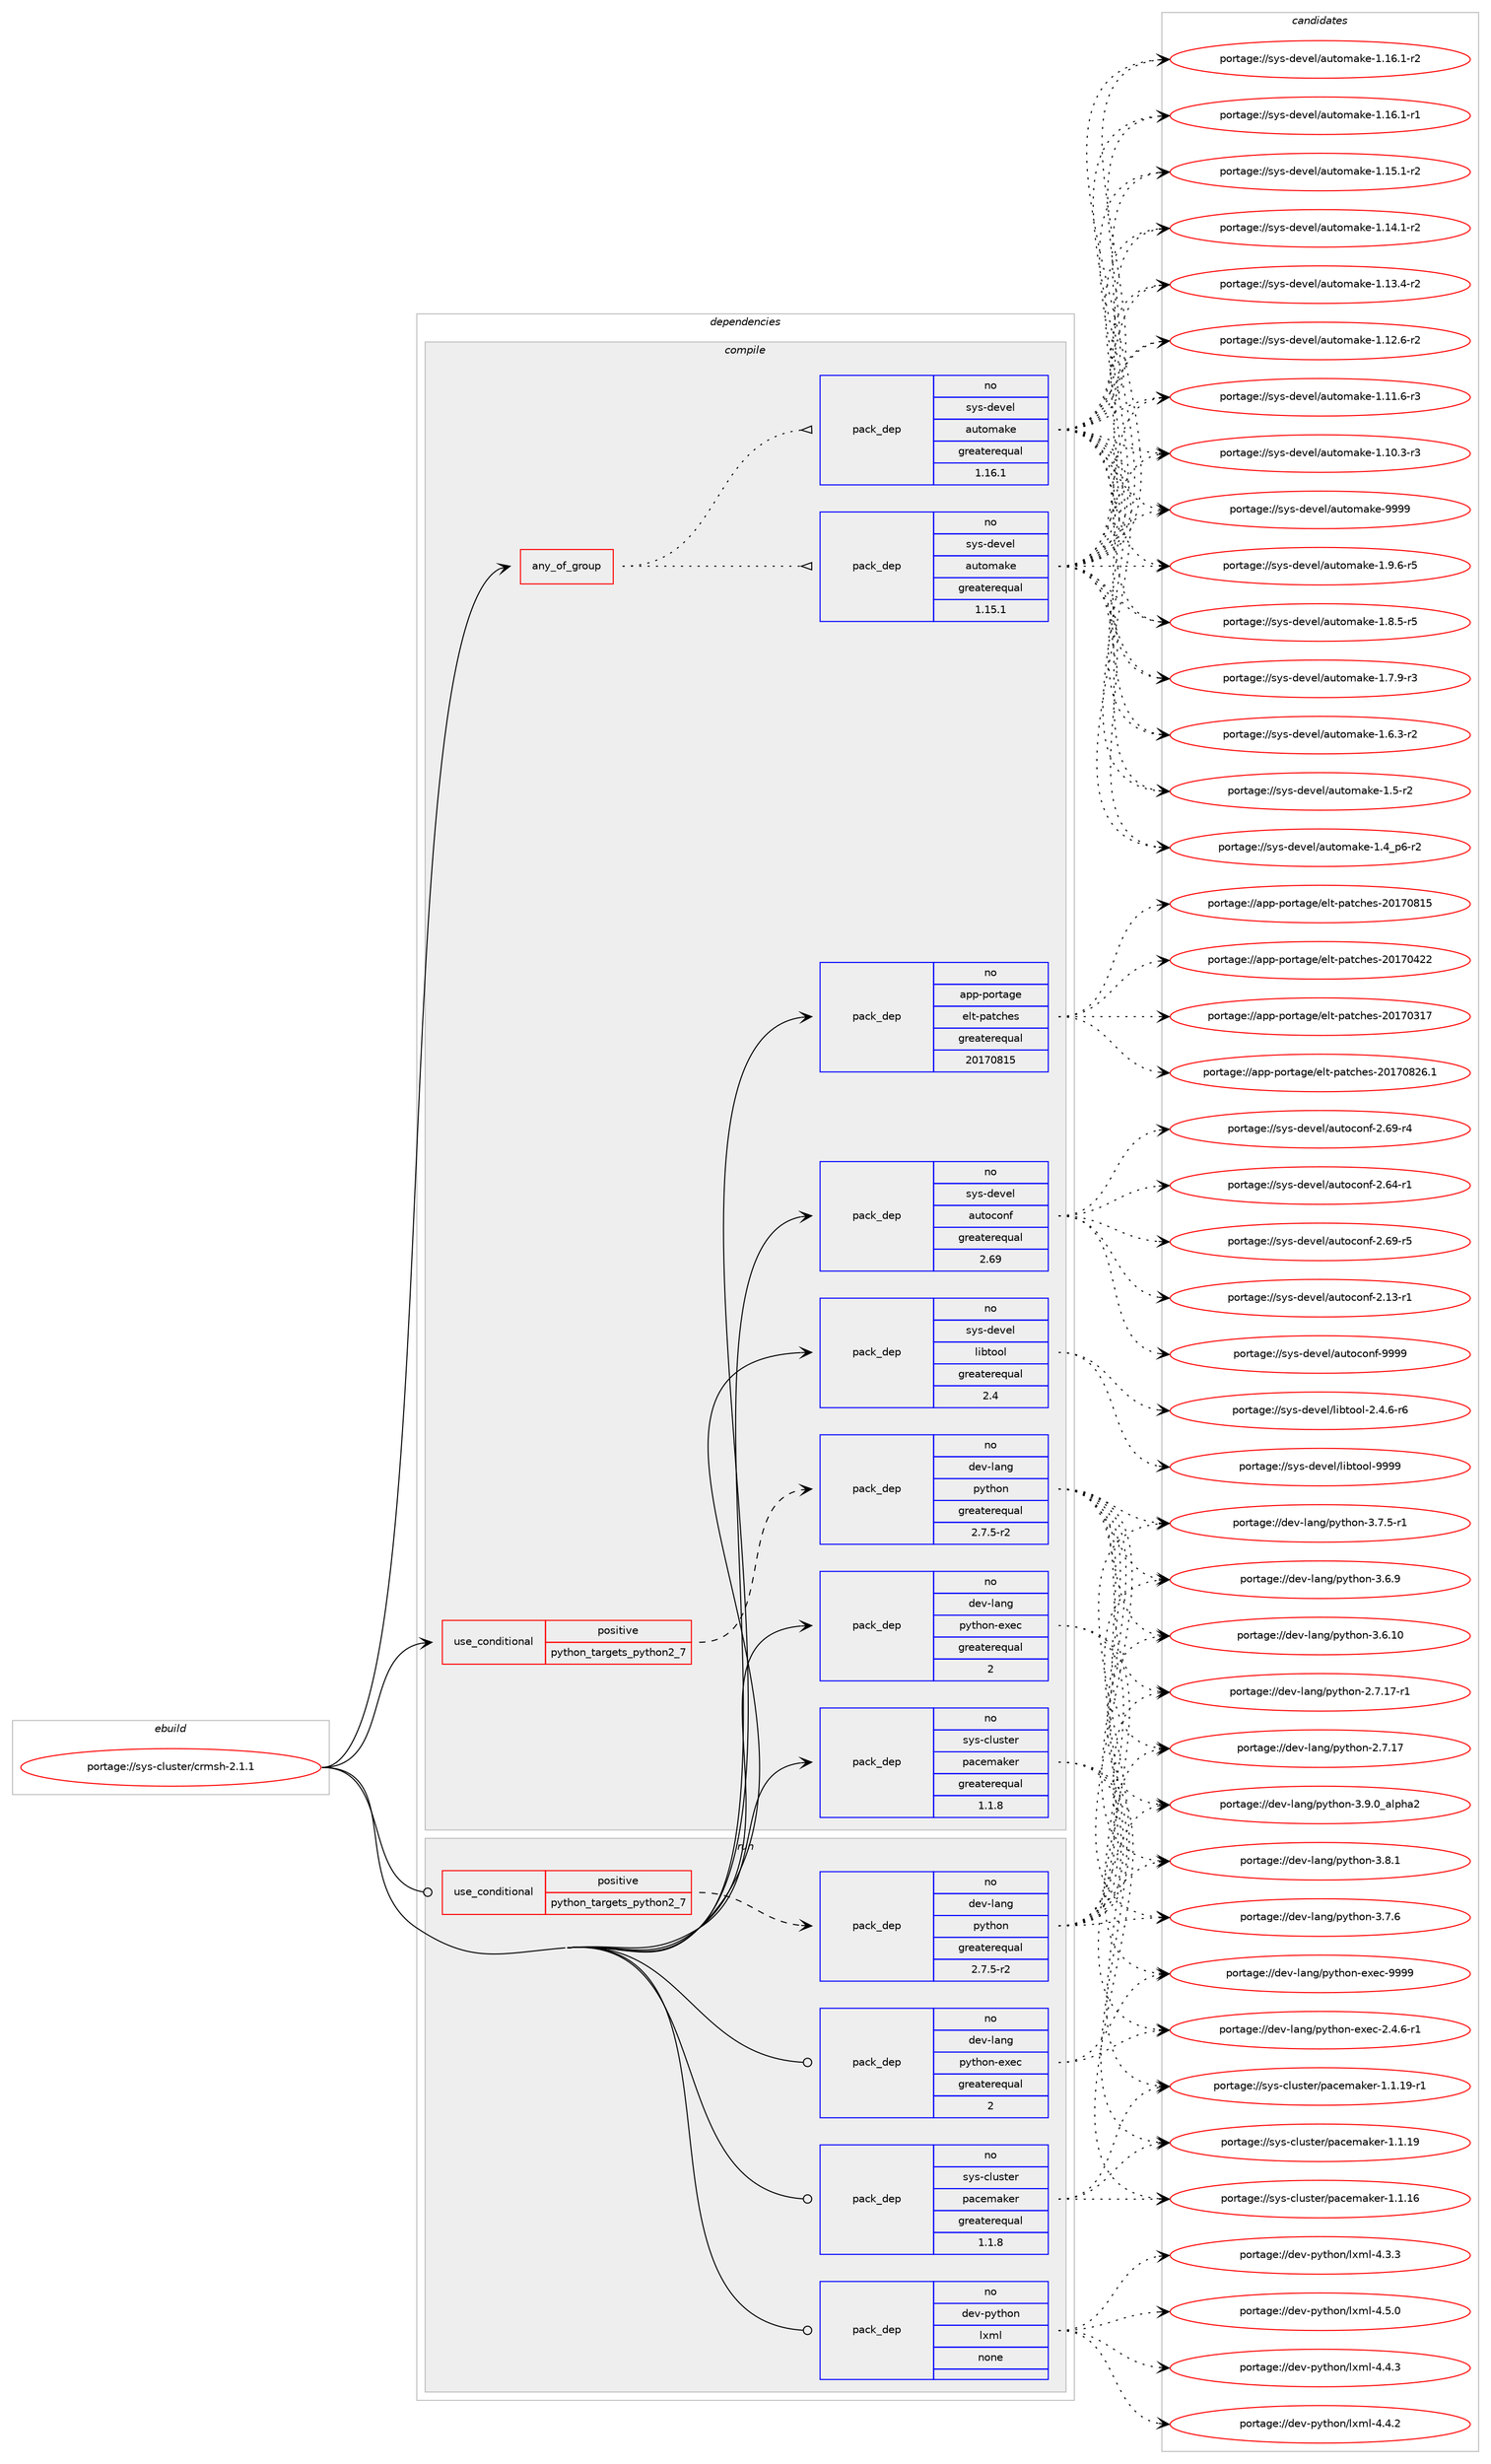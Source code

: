 digraph prolog {

# *************
# Graph options
# *************

newrank=true;
concentrate=true;
compound=true;
graph [rankdir=LR,fontname=Helvetica,fontsize=10,ranksep=1.5];#, ranksep=2.5, nodesep=0.2];
edge  [arrowhead=vee];
node  [fontname=Helvetica,fontsize=10];

# **********
# The ebuild
# **********

subgraph cluster_leftcol {
color=gray;
rank=same;
label=<<i>ebuild</i>>;
id [label="portage://sys-cluster/crmsh-2.1.1", color=red, width=4, href="../sys-cluster/crmsh-2.1.1.svg"];
}

# ****************
# The dependencies
# ****************

subgraph cluster_midcol {
color=gray;
label=<<i>dependencies</i>>;
subgraph cluster_compile {
fillcolor="#eeeeee";
style=filled;
label=<<i>compile</i>>;
subgraph any1110 {
dependency56603 [label=<<TABLE BORDER="0" CELLBORDER="1" CELLSPACING="0" CELLPADDING="4"><TR><TD CELLPADDING="10">any_of_group</TD></TR></TABLE>>, shape=none, color=red];subgraph pack43927 {
dependency56604 [label=<<TABLE BORDER="0" CELLBORDER="1" CELLSPACING="0" CELLPADDING="4" WIDTH="220"><TR><TD ROWSPAN="6" CELLPADDING="30">pack_dep</TD></TR><TR><TD WIDTH="110">no</TD></TR><TR><TD>sys-devel</TD></TR><TR><TD>automake</TD></TR><TR><TD>greaterequal</TD></TR><TR><TD>1.16.1</TD></TR></TABLE>>, shape=none, color=blue];
}
dependency56603:e -> dependency56604:w [weight=20,style="dotted",arrowhead="oinv"];
subgraph pack43928 {
dependency56605 [label=<<TABLE BORDER="0" CELLBORDER="1" CELLSPACING="0" CELLPADDING="4" WIDTH="220"><TR><TD ROWSPAN="6" CELLPADDING="30">pack_dep</TD></TR><TR><TD WIDTH="110">no</TD></TR><TR><TD>sys-devel</TD></TR><TR><TD>automake</TD></TR><TR><TD>greaterequal</TD></TR><TR><TD>1.15.1</TD></TR></TABLE>>, shape=none, color=blue];
}
dependency56603:e -> dependency56605:w [weight=20,style="dotted",arrowhead="oinv"];
}
id:e -> dependency56603:w [weight=20,style="solid",arrowhead="vee"];
subgraph cond11501 {
dependency56606 [label=<<TABLE BORDER="0" CELLBORDER="1" CELLSPACING="0" CELLPADDING="4"><TR><TD ROWSPAN="3" CELLPADDING="10">use_conditional</TD></TR><TR><TD>positive</TD></TR><TR><TD>python_targets_python2_7</TD></TR></TABLE>>, shape=none, color=red];
subgraph pack43929 {
dependency56607 [label=<<TABLE BORDER="0" CELLBORDER="1" CELLSPACING="0" CELLPADDING="4" WIDTH="220"><TR><TD ROWSPAN="6" CELLPADDING="30">pack_dep</TD></TR><TR><TD WIDTH="110">no</TD></TR><TR><TD>dev-lang</TD></TR><TR><TD>python</TD></TR><TR><TD>greaterequal</TD></TR><TR><TD>2.7.5-r2</TD></TR></TABLE>>, shape=none, color=blue];
}
dependency56606:e -> dependency56607:w [weight=20,style="dashed",arrowhead="vee"];
}
id:e -> dependency56606:w [weight=20,style="solid",arrowhead="vee"];
subgraph pack43930 {
dependency56608 [label=<<TABLE BORDER="0" CELLBORDER="1" CELLSPACING="0" CELLPADDING="4" WIDTH="220"><TR><TD ROWSPAN="6" CELLPADDING="30">pack_dep</TD></TR><TR><TD WIDTH="110">no</TD></TR><TR><TD>app-portage</TD></TR><TR><TD>elt-patches</TD></TR><TR><TD>greaterequal</TD></TR><TR><TD>20170815</TD></TR></TABLE>>, shape=none, color=blue];
}
id:e -> dependency56608:w [weight=20,style="solid",arrowhead="vee"];
subgraph pack43931 {
dependency56609 [label=<<TABLE BORDER="0" CELLBORDER="1" CELLSPACING="0" CELLPADDING="4" WIDTH="220"><TR><TD ROWSPAN="6" CELLPADDING="30">pack_dep</TD></TR><TR><TD WIDTH="110">no</TD></TR><TR><TD>dev-lang</TD></TR><TR><TD>python-exec</TD></TR><TR><TD>greaterequal</TD></TR><TR><TD>2</TD></TR></TABLE>>, shape=none, color=blue];
}
id:e -> dependency56609:w [weight=20,style="solid",arrowhead="vee"];
subgraph pack43932 {
dependency56610 [label=<<TABLE BORDER="0" CELLBORDER="1" CELLSPACING="0" CELLPADDING="4" WIDTH="220"><TR><TD ROWSPAN="6" CELLPADDING="30">pack_dep</TD></TR><TR><TD WIDTH="110">no</TD></TR><TR><TD>sys-cluster</TD></TR><TR><TD>pacemaker</TD></TR><TR><TD>greaterequal</TD></TR><TR><TD>1.1.8</TD></TR></TABLE>>, shape=none, color=blue];
}
id:e -> dependency56610:w [weight=20,style="solid",arrowhead="vee"];
subgraph pack43933 {
dependency56611 [label=<<TABLE BORDER="0" CELLBORDER="1" CELLSPACING="0" CELLPADDING="4" WIDTH="220"><TR><TD ROWSPAN="6" CELLPADDING="30">pack_dep</TD></TR><TR><TD WIDTH="110">no</TD></TR><TR><TD>sys-devel</TD></TR><TR><TD>autoconf</TD></TR><TR><TD>greaterequal</TD></TR><TR><TD>2.69</TD></TR></TABLE>>, shape=none, color=blue];
}
id:e -> dependency56611:w [weight=20,style="solid",arrowhead="vee"];
subgraph pack43934 {
dependency56612 [label=<<TABLE BORDER="0" CELLBORDER="1" CELLSPACING="0" CELLPADDING="4" WIDTH="220"><TR><TD ROWSPAN="6" CELLPADDING="30">pack_dep</TD></TR><TR><TD WIDTH="110">no</TD></TR><TR><TD>sys-devel</TD></TR><TR><TD>libtool</TD></TR><TR><TD>greaterequal</TD></TR><TR><TD>2.4</TD></TR></TABLE>>, shape=none, color=blue];
}
id:e -> dependency56612:w [weight=20,style="solid",arrowhead="vee"];
}
subgraph cluster_compileandrun {
fillcolor="#eeeeee";
style=filled;
label=<<i>compile and run</i>>;
}
subgraph cluster_run {
fillcolor="#eeeeee";
style=filled;
label=<<i>run</i>>;
subgraph cond11502 {
dependency56613 [label=<<TABLE BORDER="0" CELLBORDER="1" CELLSPACING="0" CELLPADDING="4"><TR><TD ROWSPAN="3" CELLPADDING="10">use_conditional</TD></TR><TR><TD>positive</TD></TR><TR><TD>python_targets_python2_7</TD></TR></TABLE>>, shape=none, color=red];
subgraph pack43935 {
dependency56614 [label=<<TABLE BORDER="0" CELLBORDER="1" CELLSPACING="0" CELLPADDING="4" WIDTH="220"><TR><TD ROWSPAN="6" CELLPADDING="30">pack_dep</TD></TR><TR><TD WIDTH="110">no</TD></TR><TR><TD>dev-lang</TD></TR><TR><TD>python</TD></TR><TR><TD>greaterequal</TD></TR><TR><TD>2.7.5-r2</TD></TR></TABLE>>, shape=none, color=blue];
}
dependency56613:e -> dependency56614:w [weight=20,style="dashed",arrowhead="vee"];
}
id:e -> dependency56613:w [weight=20,style="solid",arrowhead="odot"];
subgraph pack43936 {
dependency56615 [label=<<TABLE BORDER="0" CELLBORDER="1" CELLSPACING="0" CELLPADDING="4" WIDTH="220"><TR><TD ROWSPAN="6" CELLPADDING="30">pack_dep</TD></TR><TR><TD WIDTH="110">no</TD></TR><TR><TD>dev-lang</TD></TR><TR><TD>python-exec</TD></TR><TR><TD>greaterequal</TD></TR><TR><TD>2</TD></TR></TABLE>>, shape=none, color=blue];
}
id:e -> dependency56615:w [weight=20,style="solid",arrowhead="odot"];
subgraph pack43937 {
dependency56616 [label=<<TABLE BORDER="0" CELLBORDER="1" CELLSPACING="0" CELLPADDING="4" WIDTH="220"><TR><TD ROWSPAN="6" CELLPADDING="30">pack_dep</TD></TR><TR><TD WIDTH="110">no</TD></TR><TR><TD>dev-python</TD></TR><TR><TD>lxml</TD></TR><TR><TD>none</TD></TR><TR><TD></TD></TR></TABLE>>, shape=none, color=blue];
}
id:e -> dependency56616:w [weight=20,style="solid",arrowhead="odot"];
subgraph pack43938 {
dependency56617 [label=<<TABLE BORDER="0" CELLBORDER="1" CELLSPACING="0" CELLPADDING="4" WIDTH="220"><TR><TD ROWSPAN="6" CELLPADDING="30">pack_dep</TD></TR><TR><TD WIDTH="110">no</TD></TR><TR><TD>sys-cluster</TD></TR><TR><TD>pacemaker</TD></TR><TR><TD>greaterequal</TD></TR><TR><TD>1.1.8</TD></TR></TABLE>>, shape=none, color=blue];
}
id:e -> dependency56617:w [weight=20,style="solid",arrowhead="odot"];
}
}

# **************
# The candidates
# **************

subgraph cluster_choices {
rank=same;
color=gray;
label=<<i>candidates</i>>;

subgraph choice43927 {
color=black;
nodesep=1;
choice115121115451001011181011084797117116111109971071014557575757 [label="portage://sys-devel/automake-9999", color=red, width=4,href="../sys-devel/automake-9999.svg"];
choice115121115451001011181011084797117116111109971071014549465746544511453 [label="portage://sys-devel/automake-1.9.6-r5", color=red, width=4,href="../sys-devel/automake-1.9.6-r5.svg"];
choice115121115451001011181011084797117116111109971071014549465646534511453 [label="portage://sys-devel/automake-1.8.5-r5", color=red, width=4,href="../sys-devel/automake-1.8.5-r5.svg"];
choice115121115451001011181011084797117116111109971071014549465546574511451 [label="portage://sys-devel/automake-1.7.9-r3", color=red, width=4,href="../sys-devel/automake-1.7.9-r3.svg"];
choice115121115451001011181011084797117116111109971071014549465446514511450 [label="portage://sys-devel/automake-1.6.3-r2", color=red, width=4,href="../sys-devel/automake-1.6.3-r2.svg"];
choice11512111545100101118101108479711711611110997107101454946534511450 [label="portage://sys-devel/automake-1.5-r2", color=red, width=4,href="../sys-devel/automake-1.5-r2.svg"];
choice115121115451001011181011084797117116111109971071014549465295112544511450 [label="portage://sys-devel/automake-1.4_p6-r2", color=red, width=4,href="../sys-devel/automake-1.4_p6-r2.svg"];
choice11512111545100101118101108479711711611110997107101454946495446494511450 [label="portage://sys-devel/automake-1.16.1-r2", color=red, width=4,href="../sys-devel/automake-1.16.1-r2.svg"];
choice11512111545100101118101108479711711611110997107101454946495446494511449 [label="portage://sys-devel/automake-1.16.1-r1", color=red, width=4,href="../sys-devel/automake-1.16.1-r1.svg"];
choice11512111545100101118101108479711711611110997107101454946495346494511450 [label="portage://sys-devel/automake-1.15.1-r2", color=red, width=4,href="../sys-devel/automake-1.15.1-r2.svg"];
choice11512111545100101118101108479711711611110997107101454946495246494511450 [label="portage://sys-devel/automake-1.14.1-r2", color=red, width=4,href="../sys-devel/automake-1.14.1-r2.svg"];
choice11512111545100101118101108479711711611110997107101454946495146524511450 [label="portage://sys-devel/automake-1.13.4-r2", color=red, width=4,href="../sys-devel/automake-1.13.4-r2.svg"];
choice11512111545100101118101108479711711611110997107101454946495046544511450 [label="portage://sys-devel/automake-1.12.6-r2", color=red, width=4,href="../sys-devel/automake-1.12.6-r2.svg"];
choice11512111545100101118101108479711711611110997107101454946494946544511451 [label="portage://sys-devel/automake-1.11.6-r3", color=red, width=4,href="../sys-devel/automake-1.11.6-r3.svg"];
choice11512111545100101118101108479711711611110997107101454946494846514511451 [label="portage://sys-devel/automake-1.10.3-r3", color=red, width=4,href="../sys-devel/automake-1.10.3-r3.svg"];
dependency56604:e -> choice115121115451001011181011084797117116111109971071014557575757:w [style=dotted,weight="100"];
dependency56604:e -> choice115121115451001011181011084797117116111109971071014549465746544511453:w [style=dotted,weight="100"];
dependency56604:e -> choice115121115451001011181011084797117116111109971071014549465646534511453:w [style=dotted,weight="100"];
dependency56604:e -> choice115121115451001011181011084797117116111109971071014549465546574511451:w [style=dotted,weight="100"];
dependency56604:e -> choice115121115451001011181011084797117116111109971071014549465446514511450:w [style=dotted,weight="100"];
dependency56604:e -> choice11512111545100101118101108479711711611110997107101454946534511450:w [style=dotted,weight="100"];
dependency56604:e -> choice115121115451001011181011084797117116111109971071014549465295112544511450:w [style=dotted,weight="100"];
dependency56604:e -> choice11512111545100101118101108479711711611110997107101454946495446494511450:w [style=dotted,weight="100"];
dependency56604:e -> choice11512111545100101118101108479711711611110997107101454946495446494511449:w [style=dotted,weight="100"];
dependency56604:e -> choice11512111545100101118101108479711711611110997107101454946495346494511450:w [style=dotted,weight="100"];
dependency56604:e -> choice11512111545100101118101108479711711611110997107101454946495246494511450:w [style=dotted,weight="100"];
dependency56604:e -> choice11512111545100101118101108479711711611110997107101454946495146524511450:w [style=dotted,weight="100"];
dependency56604:e -> choice11512111545100101118101108479711711611110997107101454946495046544511450:w [style=dotted,weight="100"];
dependency56604:e -> choice11512111545100101118101108479711711611110997107101454946494946544511451:w [style=dotted,weight="100"];
dependency56604:e -> choice11512111545100101118101108479711711611110997107101454946494846514511451:w [style=dotted,weight="100"];
}
subgraph choice43928 {
color=black;
nodesep=1;
choice115121115451001011181011084797117116111109971071014557575757 [label="portage://sys-devel/automake-9999", color=red, width=4,href="../sys-devel/automake-9999.svg"];
choice115121115451001011181011084797117116111109971071014549465746544511453 [label="portage://sys-devel/automake-1.9.6-r5", color=red, width=4,href="../sys-devel/automake-1.9.6-r5.svg"];
choice115121115451001011181011084797117116111109971071014549465646534511453 [label="portage://sys-devel/automake-1.8.5-r5", color=red, width=4,href="../sys-devel/automake-1.8.5-r5.svg"];
choice115121115451001011181011084797117116111109971071014549465546574511451 [label="portage://sys-devel/automake-1.7.9-r3", color=red, width=4,href="../sys-devel/automake-1.7.9-r3.svg"];
choice115121115451001011181011084797117116111109971071014549465446514511450 [label="portage://sys-devel/automake-1.6.3-r2", color=red, width=4,href="../sys-devel/automake-1.6.3-r2.svg"];
choice11512111545100101118101108479711711611110997107101454946534511450 [label="portage://sys-devel/automake-1.5-r2", color=red, width=4,href="../sys-devel/automake-1.5-r2.svg"];
choice115121115451001011181011084797117116111109971071014549465295112544511450 [label="portage://sys-devel/automake-1.4_p6-r2", color=red, width=4,href="../sys-devel/automake-1.4_p6-r2.svg"];
choice11512111545100101118101108479711711611110997107101454946495446494511450 [label="portage://sys-devel/automake-1.16.1-r2", color=red, width=4,href="../sys-devel/automake-1.16.1-r2.svg"];
choice11512111545100101118101108479711711611110997107101454946495446494511449 [label="portage://sys-devel/automake-1.16.1-r1", color=red, width=4,href="../sys-devel/automake-1.16.1-r1.svg"];
choice11512111545100101118101108479711711611110997107101454946495346494511450 [label="portage://sys-devel/automake-1.15.1-r2", color=red, width=4,href="../sys-devel/automake-1.15.1-r2.svg"];
choice11512111545100101118101108479711711611110997107101454946495246494511450 [label="portage://sys-devel/automake-1.14.1-r2", color=red, width=4,href="../sys-devel/automake-1.14.1-r2.svg"];
choice11512111545100101118101108479711711611110997107101454946495146524511450 [label="portage://sys-devel/automake-1.13.4-r2", color=red, width=4,href="../sys-devel/automake-1.13.4-r2.svg"];
choice11512111545100101118101108479711711611110997107101454946495046544511450 [label="portage://sys-devel/automake-1.12.6-r2", color=red, width=4,href="../sys-devel/automake-1.12.6-r2.svg"];
choice11512111545100101118101108479711711611110997107101454946494946544511451 [label="portage://sys-devel/automake-1.11.6-r3", color=red, width=4,href="../sys-devel/automake-1.11.6-r3.svg"];
choice11512111545100101118101108479711711611110997107101454946494846514511451 [label="portage://sys-devel/automake-1.10.3-r3", color=red, width=4,href="../sys-devel/automake-1.10.3-r3.svg"];
dependency56605:e -> choice115121115451001011181011084797117116111109971071014557575757:w [style=dotted,weight="100"];
dependency56605:e -> choice115121115451001011181011084797117116111109971071014549465746544511453:w [style=dotted,weight="100"];
dependency56605:e -> choice115121115451001011181011084797117116111109971071014549465646534511453:w [style=dotted,weight="100"];
dependency56605:e -> choice115121115451001011181011084797117116111109971071014549465546574511451:w [style=dotted,weight="100"];
dependency56605:e -> choice115121115451001011181011084797117116111109971071014549465446514511450:w [style=dotted,weight="100"];
dependency56605:e -> choice11512111545100101118101108479711711611110997107101454946534511450:w [style=dotted,weight="100"];
dependency56605:e -> choice115121115451001011181011084797117116111109971071014549465295112544511450:w [style=dotted,weight="100"];
dependency56605:e -> choice11512111545100101118101108479711711611110997107101454946495446494511450:w [style=dotted,weight="100"];
dependency56605:e -> choice11512111545100101118101108479711711611110997107101454946495446494511449:w [style=dotted,weight="100"];
dependency56605:e -> choice11512111545100101118101108479711711611110997107101454946495346494511450:w [style=dotted,weight="100"];
dependency56605:e -> choice11512111545100101118101108479711711611110997107101454946495246494511450:w [style=dotted,weight="100"];
dependency56605:e -> choice11512111545100101118101108479711711611110997107101454946495146524511450:w [style=dotted,weight="100"];
dependency56605:e -> choice11512111545100101118101108479711711611110997107101454946495046544511450:w [style=dotted,weight="100"];
dependency56605:e -> choice11512111545100101118101108479711711611110997107101454946494946544511451:w [style=dotted,weight="100"];
dependency56605:e -> choice11512111545100101118101108479711711611110997107101454946494846514511451:w [style=dotted,weight="100"];
}
subgraph choice43929 {
color=black;
nodesep=1;
choice10010111845108971101034711212111610411111045514657464895971081121049750 [label="portage://dev-lang/python-3.9.0_alpha2", color=red, width=4,href="../dev-lang/python-3.9.0_alpha2.svg"];
choice100101118451089711010347112121116104111110455146564649 [label="portage://dev-lang/python-3.8.1", color=red, width=4,href="../dev-lang/python-3.8.1.svg"];
choice100101118451089711010347112121116104111110455146554654 [label="portage://dev-lang/python-3.7.6", color=red, width=4,href="../dev-lang/python-3.7.6.svg"];
choice1001011184510897110103471121211161041111104551465546534511449 [label="portage://dev-lang/python-3.7.5-r1", color=red, width=4,href="../dev-lang/python-3.7.5-r1.svg"];
choice100101118451089711010347112121116104111110455146544657 [label="portage://dev-lang/python-3.6.9", color=red, width=4,href="../dev-lang/python-3.6.9.svg"];
choice10010111845108971101034711212111610411111045514654464948 [label="portage://dev-lang/python-3.6.10", color=red, width=4,href="../dev-lang/python-3.6.10.svg"];
choice100101118451089711010347112121116104111110455046554649554511449 [label="portage://dev-lang/python-2.7.17-r1", color=red, width=4,href="../dev-lang/python-2.7.17-r1.svg"];
choice10010111845108971101034711212111610411111045504655464955 [label="portage://dev-lang/python-2.7.17", color=red, width=4,href="../dev-lang/python-2.7.17.svg"];
dependency56607:e -> choice10010111845108971101034711212111610411111045514657464895971081121049750:w [style=dotted,weight="100"];
dependency56607:e -> choice100101118451089711010347112121116104111110455146564649:w [style=dotted,weight="100"];
dependency56607:e -> choice100101118451089711010347112121116104111110455146554654:w [style=dotted,weight="100"];
dependency56607:e -> choice1001011184510897110103471121211161041111104551465546534511449:w [style=dotted,weight="100"];
dependency56607:e -> choice100101118451089711010347112121116104111110455146544657:w [style=dotted,weight="100"];
dependency56607:e -> choice10010111845108971101034711212111610411111045514654464948:w [style=dotted,weight="100"];
dependency56607:e -> choice100101118451089711010347112121116104111110455046554649554511449:w [style=dotted,weight="100"];
dependency56607:e -> choice10010111845108971101034711212111610411111045504655464955:w [style=dotted,weight="100"];
}
subgraph choice43930 {
color=black;
nodesep=1;
choice971121124511211111411697103101471011081164511297116991041011154550484955485650544649 [label="portage://app-portage/elt-patches-20170826.1", color=red, width=4,href="../app-portage/elt-patches-20170826.1.svg"];
choice97112112451121111141169710310147101108116451129711699104101115455048495548564953 [label="portage://app-portage/elt-patches-20170815", color=red, width=4,href="../app-portage/elt-patches-20170815.svg"];
choice97112112451121111141169710310147101108116451129711699104101115455048495548525050 [label="portage://app-portage/elt-patches-20170422", color=red, width=4,href="../app-portage/elt-patches-20170422.svg"];
choice97112112451121111141169710310147101108116451129711699104101115455048495548514955 [label="portage://app-portage/elt-patches-20170317", color=red, width=4,href="../app-portage/elt-patches-20170317.svg"];
dependency56608:e -> choice971121124511211111411697103101471011081164511297116991041011154550484955485650544649:w [style=dotted,weight="100"];
dependency56608:e -> choice97112112451121111141169710310147101108116451129711699104101115455048495548564953:w [style=dotted,weight="100"];
dependency56608:e -> choice97112112451121111141169710310147101108116451129711699104101115455048495548525050:w [style=dotted,weight="100"];
dependency56608:e -> choice97112112451121111141169710310147101108116451129711699104101115455048495548514955:w [style=dotted,weight="100"];
}
subgraph choice43931 {
color=black;
nodesep=1;
choice10010111845108971101034711212111610411111045101120101994557575757 [label="portage://dev-lang/python-exec-9999", color=red, width=4,href="../dev-lang/python-exec-9999.svg"];
choice10010111845108971101034711212111610411111045101120101994550465246544511449 [label="portage://dev-lang/python-exec-2.4.6-r1", color=red, width=4,href="../dev-lang/python-exec-2.4.6-r1.svg"];
dependency56609:e -> choice10010111845108971101034711212111610411111045101120101994557575757:w [style=dotted,weight="100"];
dependency56609:e -> choice10010111845108971101034711212111610411111045101120101994550465246544511449:w [style=dotted,weight="100"];
}
subgraph choice43932 {
color=black;
nodesep=1;
choice115121115459910811711511610111447112979910110997107101114454946494649574511449 [label="portage://sys-cluster/pacemaker-1.1.19-r1", color=red, width=4,href="../sys-cluster/pacemaker-1.1.19-r1.svg"];
choice11512111545991081171151161011144711297991011099710710111445494649464957 [label="portage://sys-cluster/pacemaker-1.1.19", color=red, width=4,href="../sys-cluster/pacemaker-1.1.19.svg"];
choice11512111545991081171151161011144711297991011099710710111445494649464954 [label="portage://sys-cluster/pacemaker-1.1.16", color=red, width=4,href="../sys-cluster/pacemaker-1.1.16.svg"];
dependency56610:e -> choice115121115459910811711511610111447112979910110997107101114454946494649574511449:w [style=dotted,weight="100"];
dependency56610:e -> choice11512111545991081171151161011144711297991011099710710111445494649464957:w [style=dotted,weight="100"];
dependency56610:e -> choice11512111545991081171151161011144711297991011099710710111445494649464954:w [style=dotted,weight="100"];
}
subgraph choice43933 {
color=black;
nodesep=1;
choice115121115451001011181011084797117116111991111101024557575757 [label="portage://sys-devel/autoconf-9999", color=red, width=4,href="../sys-devel/autoconf-9999.svg"];
choice1151211154510010111810110847971171161119911111010245504654574511453 [label="portage://sys-devel/autoconf-2.69-r5", color=red, width=4,href="../sys-devel/autoconf-2.69-r5.svg"];
choice1151211154510010111810110847971171161119911111010245504654574511452 [label="portage://sys-devel/autoconf-2.69-r4", color=red, width=4,href="../sys-devel/autoconf-2.69-r4.svg"];
choice1151211154510010111810110847971171161119911111010245504654524511449 [label="portage://sys-devel/autoconf-2.64-r1", color=red, width=4,href="../sys-devel/autoconf-2.64-r1.svg"];
choice1151211154510010111810110847971171161119911111010245504649514511449 [label="portage://sys-devel/autoconf-2.13-r1", color=red, width=4,href="../sys-devel/autoconf-2.13-r1.svg"];
dependency56611:e -> choice115121115451001011181011084797117116111991111101024557575757:w [style=dotted,weight="100"];
dependency56611:e -> choice1151211154510010111810110847971171161119911111010245504654574511453:w [style=dotted,weight="100"];
dependency56611:e -> choice1151211154510010111810110847971171161119911111010245504654574511452:w [style=dotted,weight="100"];
dependency56611:e -> choice1151211154510010111810110847971171161119911111010245504654524511449:w [style=dotted,weight="100"];
dependency56611:e -> choice1151211154510010111810110847971171161119911111010245504649514511449:w [style=dotted,weight="100"];
}
subgraph choice43934 {
color=black;
nodesep=1;
choice1151211154510010111810110847108105981161111111084557575757 [label="portage://sys-devel/libtool-9999", color=red, width=4,href="../sys-devel/libtool-9999.svg"];
choice1151211154510010111810110847108105981161111111084550465246544511454 [label="portage://sys-devel/libtool-2.4.6-r6", color=red, width=4,href="../sys-devel/libtool-2.4.6-r6.svg"];
dependency56612:e -> choice1151211154510010111810110847108105981161111111084557575757:w [style=dotted,weight="100"];
dependency56612:e -> choice1151211154510010111810110847108105981161111111084550465246544511454:w [style=dotted,weight="100"];
}
subgraph choice43935 {
color=black;
nodesep=1;
choice10010111845108971101034711212111610411111045514657464895971081121049750 [label="portage://dev-lang/python-3.9.0_alpha2", color=red, width=4,href="../dev-lang/python-3.9.0_alpha2.svg"];
choice100101118451089711010347112121116104111110455146564649 [label="portage://dev-lang/python-3.8.1", color=red, width=4,href="../dev-lang/python-3.8.1.svg"];
choice100101118451089711010347112121116104111110455146554654 [label="portage://dev-lang/python-3.7.6", color=red, width=4,href="../dev-lang/python-3.7.6.svg"];
choice1001011184510897110103471121211161041111104551465546534511449 [label="portage://dev-lang/python-3.7.5-r1", color=red, width=4,href="../dev-lang/python-3.7.5-r1.svg"];
choice100101118451089711010347112121116104111110455146544657 [label="portage://dev-lang/python-3.6.9", color=red, width=4,href="../dev-lang/python-3.6.9.svg"];
choice10010111845108971101034711212111610411111045514654464948 [label="portage://dev-lang/python-3.6.10", color=red, width=4,href="../dev-lang/python-3.6.10.svg"];
choice100101118451089711010347112121116104111110455046554649554511449 [label="portage://dev-lang/python-2.7.17-r1", color=red, width=4,href="../dev-lang/python-2.7.17-r1.svg"];
choice10010111845108971101034711212111610411111045504655464955 [label="portage://dev-lang/python-2.7.17", color=red, width=4,href="../dev-lang/python-2.7.17.svg"];
dependency56614:e -> choice10010111845108971101034711212111610411111045514657464895971081121049750:w [style=dotted,weight="100"];
dependency56614:e -> choice100101118451089711010347112121116104111110455146564649:w [style=dotted,weight="100"];
dependency56614:e -> choice100101118451089711010347112121116104111110455146554654:w [style=dotted,weight="100"];
dependency56614:e -> choice1001011184510897110103471121211161041111104551465546534511449:w [style=dotted,weight="100"];
dependency56614:e -> choice100101118451089711010347112121116104111110455146544657:w [style=dotted,weight="100"];
dependency56614:e -> choice10010111845108971101034711212111610411111045514654464948:w [style=dotted,weight="100"];
dependency56614:e -> choice100101118451089711010347112121116104111110455046554649554511449:w [style=dotted,weight="100"];
dependency56614:e -> choice10010111845108971101034711212111610411111045504655464955:w [style=dotted,weight="100"];
}
subgraph choice43936 {
color=black;
nodesep=1;
choice10010111845108971101034711212111610411111045101120101994557575757 [label="portage://dev-lang/python-exec-9999", color=red, width=4,href="../dev-lang/python-exec-9999.svg"];
choice10010111845108971101034711212111610411111045101120101994550465246544511449 [label="portage://dev-lang/python-exec-2.4.6-r1", color=red, width=4,href="../dev-lang/python-exec-2.4.6-r1.svg"];
dependency56615:e -> choice10010111845108971101034711212111610411111045101120101994557575757:w [style=dotted,weight="100"];
dependency56615:e -> choice10010111845108971101034711212111610411111045101120101994550465246544511449:w [style=dotted,weight="100"];
}
subgraph choice43937 {
color=black;
nodesep=1;
choice1001011184511212111610411111047108120109108455246534648 [label="portage://dev-python/lxml-4.5.0", color=red, width=4,href="../dev-python/lxml-4.5.0.svg"];
choice1001011184511212111610411111047108120109108455246524651 [label="portage://dev-python/lxml-4.4.3", color=red, width=4,href="../dev-python/lxml-4.4.3.svg"];
choice1001011184511212111610411111047108120109108455246524650 [label="portage://dev-python/lxml-4.4.2", color=red, width=4,href="../dev-python/lxml-4.4.2.svg"];
choice1001011184511212111610411111047108120109108455246514651 [label="portage://dev-python/lxml-4.3.3", color=red, width=4,href="../dev-python/lxml-4.3.3.svg"];
dependency56616:e -> choice1001011184511212111610411111047108120109108455246534648:w [style=dotted,weight="100"];
dependency56616:e -> choice1001011184511212111610411111047108120109108455246524651:w [style=dotted,weight="100"];
dependency56616:e -> choice1001011184511212111610411111047108120109108455246524650:w [style=dotted,weight="100"];
dependency56616:e -> choice1001011184511212111610411111047108120109108455246514651:w [style=dotted,weight="100"];
}
subgraph choice43938 {
color=black;
nodesep=1;
choice115121115459910811711511610111447112979910110997107101114454946494649574511449 [label="portage://sys-cluster/pacemaker-1.1.19-r1", color=red, width=4,href="../sys-cluster/pacemaker-1.1.19-r1.svg"];
choice11512111545991081171151161011144711297991011099710710111445494649464957 [label="portage://sys-cluster/pacemaker-1.1.19", color=red, width=4,href="../sys-cluster/pacemaker-1.1.19.svg"];
choice11512111545991081171151161011144711297991011099710710111445494649464954 [label="portage://sys-cluster/pacemaker-1.1.16", color=red, width=4,href="../sys-cluster/pacemaker-1.1.16.svg"];
dependency56617:e -> choice115121115459910811711511610111447112979910110997107101114454946494649574511449:w [style=dotted,weight="100"];
dependency56617:e -> choice11512111545991081171151161011144711297991011099710710111445494649464957:w [style=dotted,weight="100"];
dependency56617:e -> choice11512111545991081171151161011144711297991011099710710111445494649464954:w [style=dotted,weight="100"];
}
}

}
